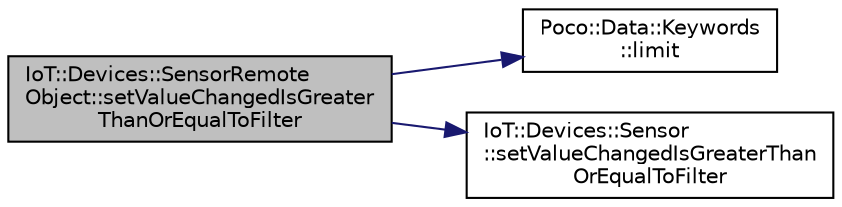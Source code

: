digraph "IoT::Devices::SensorRemoteObject::setValueChangedIsGreaterThanOrEqualToFilter"
{
 // LATEX_PDF_SIZE
  edge [fontname="Helvetica",fontsize="10",labelfontname="Helvetica",labelfontsize="10"];
  node [fontname="Helvetica",fontsize="10",shape=record];
  rankdir="LR";
  Node1 [label="IoT::Devices::SensorRemote\lObject::setValueChangedIsGreater\lThanOrEqualToFilter",height=0.2,width=0.4,color="black", fillcolor="grey75", style="filled", fontcolor="black",tooltip="Sets a Poco::RemotingNG::GreaterThanFilter for the valueChanged event."];
  Node1 -> Node2 [color="midnightblue",fontsize="10",style="solid",fontname="Helvetica"];
  Node2 [label="Poco::Data::Keywords\l::limit",height=0.2,width=0.4,color="black", fillcolor="white", style="filled",URL="$namespacePoco_1_1Data_1_1Keywords.html#a10995020b1ba88f53a5f4c9c44b84e47",tooltip="Creates an upperLimit."];
  Node1 -> Node3 [color="midnightblue",fontsize="10",style="solid",fontname="Helvetica"];
  Node3 [label="IoT::Devices::Sensor\l::setValueChangedIsGreaterThan\lOrEqualToFilter",height=0.2,width=0.4,color="black", fillcolor="white", style="filled",URL="$classIoT_1_1Devices_1_1Sensor.html#af2fa37c23144182a88d48366fc5ed9e6",tooltip="Sets a Poco::RemotingNG::GreaterThanFilter for the valueChanged event."];
}
